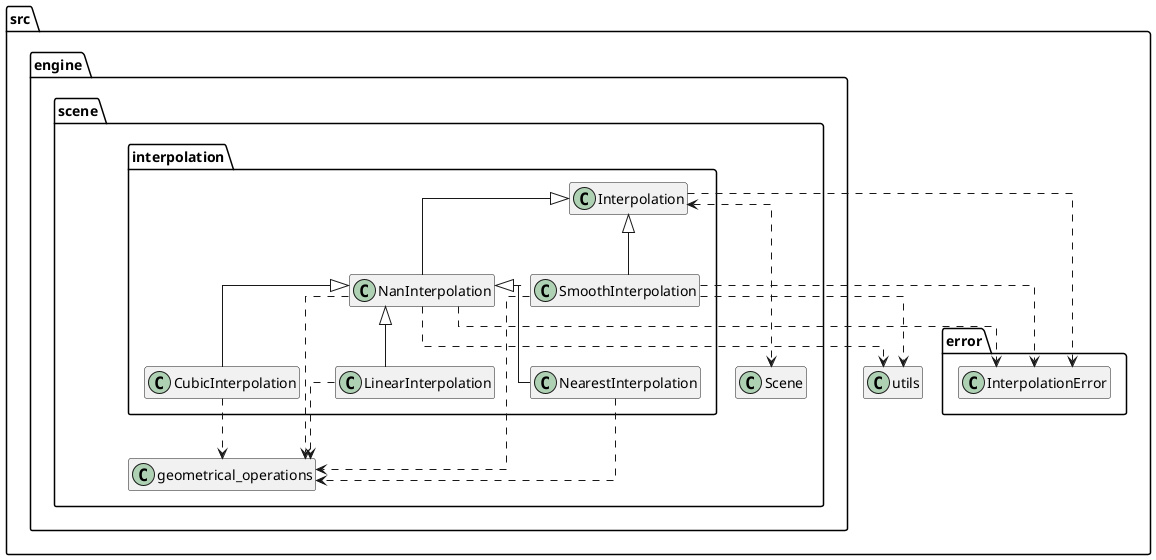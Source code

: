 @startuml

' Template file to use to create the diagrams od the packages.
' Every file must have a sub part called INTERNAL with the internal connections of the package and
' a sub part called EXTERNAL with the external parts.
skinparam linetype polyline
skinparam linetype ortho

!startsub INTERNAL

package src.engine.scene.interpolation {
    class src.engine.scene.interpolation.Interpolation
    class src.engine.scene.interpolation.LinearInterpolation
    class src.engine.scene.interpolation.NearestInterpolation
    class src.engine.scene.interpolation.CubicInterpolation
    class src.engine.scene.interpolation.SmoothInterpolation
    class src.engine.scene.interpolation.NanInterpolation
}

src.engine.scene.interpolation.LinearInterpolation -u-|> src.engine.scene.interpolation.NanInterpolation
src.engine.scene.interpolation.NearestInterpolation -u-|> src.engine.scene.interpolation.NanInterpolation
src.engine.scene.interpolation.CubicInterpolation -u-|> src.engine.scene.interpolation.NanInterpolation

src.engine.scene.interpolation.NanInterpolation -u-|> src.engine.scene.interpolation.Interpolation
src.engine.scene.interpolation.SmoothInterpolation -u-|> src.engine.scene.interpolation.Interpolation

!endsub

!startsub EXTERNAL
    src.engine.scene.interpolation.Interpolation ..> src.error.InterpolationError
    src.engine.scene.interpolation.Interpolation <...> src.engine.scene.Scene

    src.engine.scene.interpolation.LinearInterpolation ..> src.engine.scene.geometrical_operations
    src.engine.scene.interpolation.NearestInterpolation ..> src.engine.scene.geometrical_operations
    src.engine.scene.interpolation.CubicInterpolation ..> src.engine.scene.geometrical_operations

    src.engine.scene.interpolation.NanInterpolation ..> src.engine.scene.geometrical_operations
    src.engine.scene.interpolation.NanInterpolation ..> src.utils
    src.engine.scene.interpolation.NanInterpolation ..> src.error.InterpolationError

    src.engine.scene.interpolation.SmoothInterpolation ..> src.engine.scene.geometrical_operations
    src.engine.scene.interpolation.SmoothInterpolation ..> src.utils
    src.engine.scene.interpolation.SmoothInterpolation ..> src.error.InterpolationError
!endsub


' Code that will affect only the current diagram
' can be messy since it will not be imported
hide members

@enduml